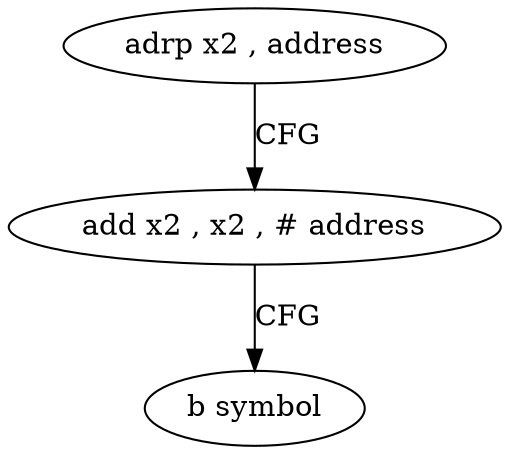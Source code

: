 digraph "func" {
"4226384" [label = "adrp x2 , address" ]
"4226388" [label = "add x2 , x2 , # address" ]
"4226392" [label = "b symbol" ]
"4226384" -> "4226388" [ label = "CFG" ]
"4226388" -> "4226392" [ label = "CFG" ]
}
